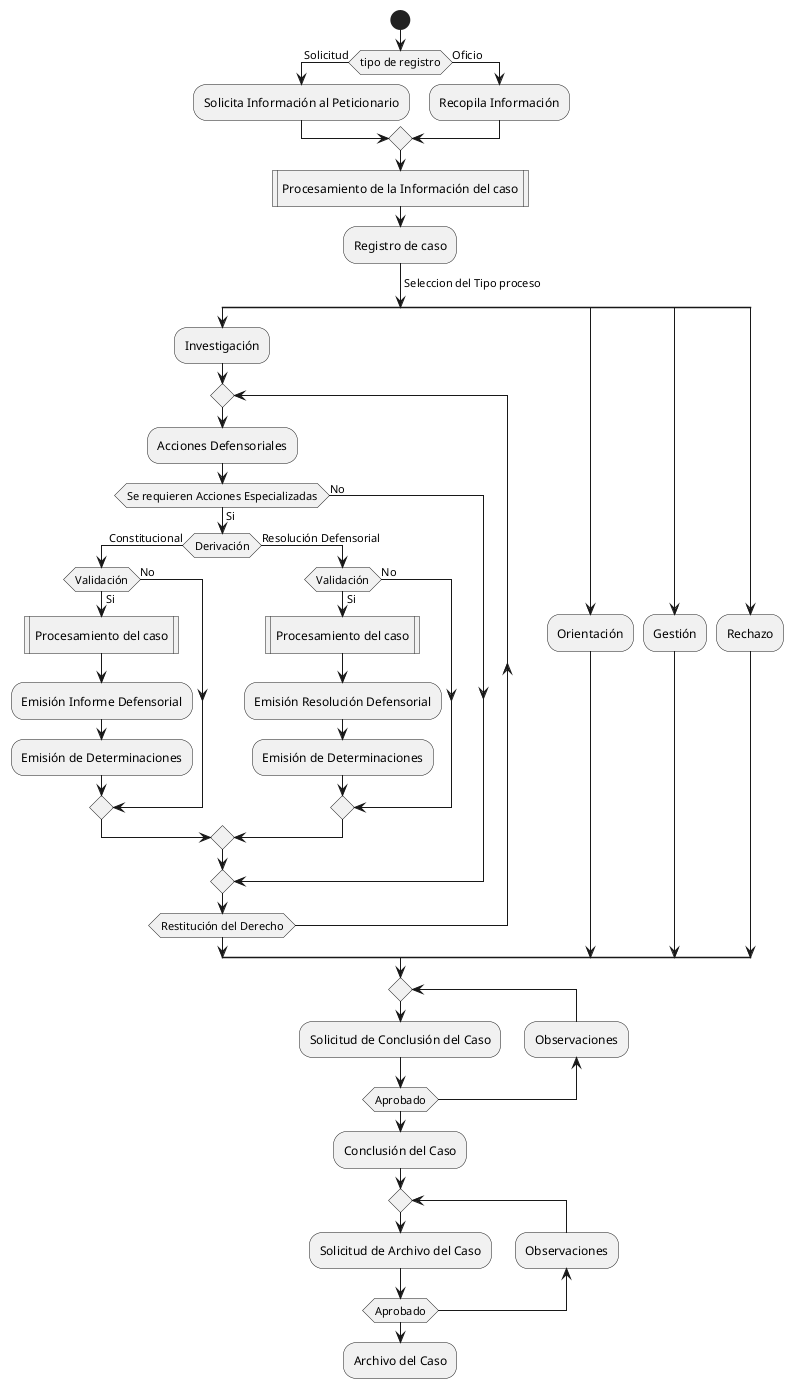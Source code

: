 @startuml flujo del sistema
start
if (tipo de registro) then(Solicitud)
  :Solicita Información al Peticionario;
else (Oficio)
  :Recopila Información;
endif
:Procesamiento de la Información del caso|
:Registro de caso;
-> Seleccion del Tipo proceso;
split
  :Investigación;
  repeat
  :Acciones Defensoriales;
  if (Se requieren Acciones Especializadas) then (Si)
    if(Derivación) then (Constitucional)
      if(Validación) then (Si)
        :Procesamiento del caso|
        :Emisión Informe Defensorial;
        :Emisión de Determinaciones;
      else (No)
      endif
    else (Resolución Defensorial)
      if(Validación) then (Si)
        :Procesamiento del caso|
        :Emisión Resolución Defensorial;
        :Emisión de Determinaciones;
      else (No)
      endif
    endif
  else (No)
  endif
repeat while (Restitución del Derecho)
split again
  :Orientación;
split again
  :Gestión;
split again
  :Rechazo;
end split
repeat
  :Solicitud de Conclusión del Caso;
  backward:Observaciones;
repeat while (Aprobado)
:Conclusión del Caso;
repeat
  :Solicitud de Archivo del Caso;
  backward:Observaciones;
repeat while (Aprobado)
:Archivo del Caso;
@enduml
